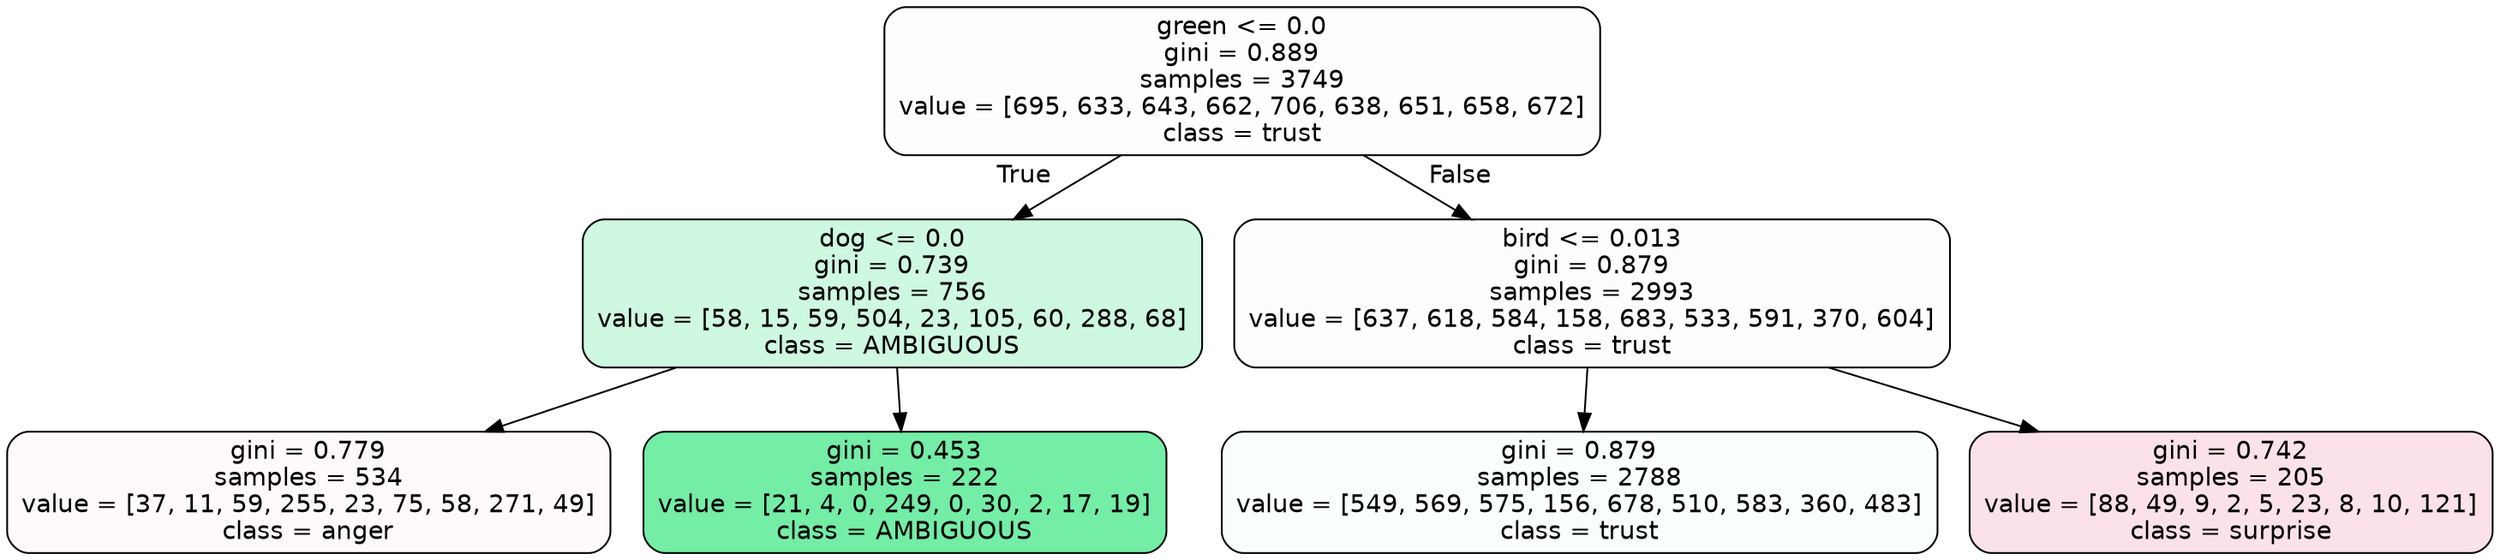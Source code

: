 digraph Tree {
node [shape=box, style="filled, rounded", color="black", fontname=helvetica] ;
edge [fontname=helvetica] ;
0 [label="green <= 0.0\ngini = 0.889\nsamples = 3749\nvalue = [695, 633, 643, 662, 706, 638, 651, 658, 672]\nclass = trust", fillcolor="#39d7e501"] ;
1 [label="dog <= 0.0\ngini = 0.739\nsamples = 756\nvalue = [58, 15, 59, 504, 23, 105, 60, 288, 68]\nclass = AMBIGUOUS", fillcolor="#39e5813e"] ;
0 -> 1 [labeldistance=2.5, labelangle=45, headlabel="True"] ;
2 [label="gini = 0.779\nsamples = 534\nvalue = [37, 11, 59, 255, 23, 75, 58, 271, 49]\nclass = anger", fillcolor="#e539d707"] ;
1 -> 2 ;
3 [label="gini = 0.453\nsamples = 222\nvalue = [21, 4, 0, 249, 0, 30, 2, 17, 19]\nclass = AMBIGUOUS", fillcolor="#39e581b3"] ;
1 -> 3 ;
4 [label="bird <= 0.013\ngini = 0.879\nsamples = 2993\nvalue = [637, 618, 584, 158, 683, 533, 591, 370, 604]\nclass = trust", fillcolor="#39d7e503"] ;
0 -> 4 [labeldistance=2.5, labelangle=-45, headlabel="False"] ;
5 [label="gini = 0.879\nsamples = 2788\nvalue = [549, 569, 575, 156, 678, 510, 583, 360, 483]\nclass = trust", fillcolor="#39d7e506"] ;
4 -> 5 ;
6 [label="gini = 0.742\nsamples = 205\nvalue = [88, 49, 9, 2, 5, 23, 8, 10, 121]\nclass = surprise", fillcolor="#e5396425"] ;
4 -> 6 ;
}